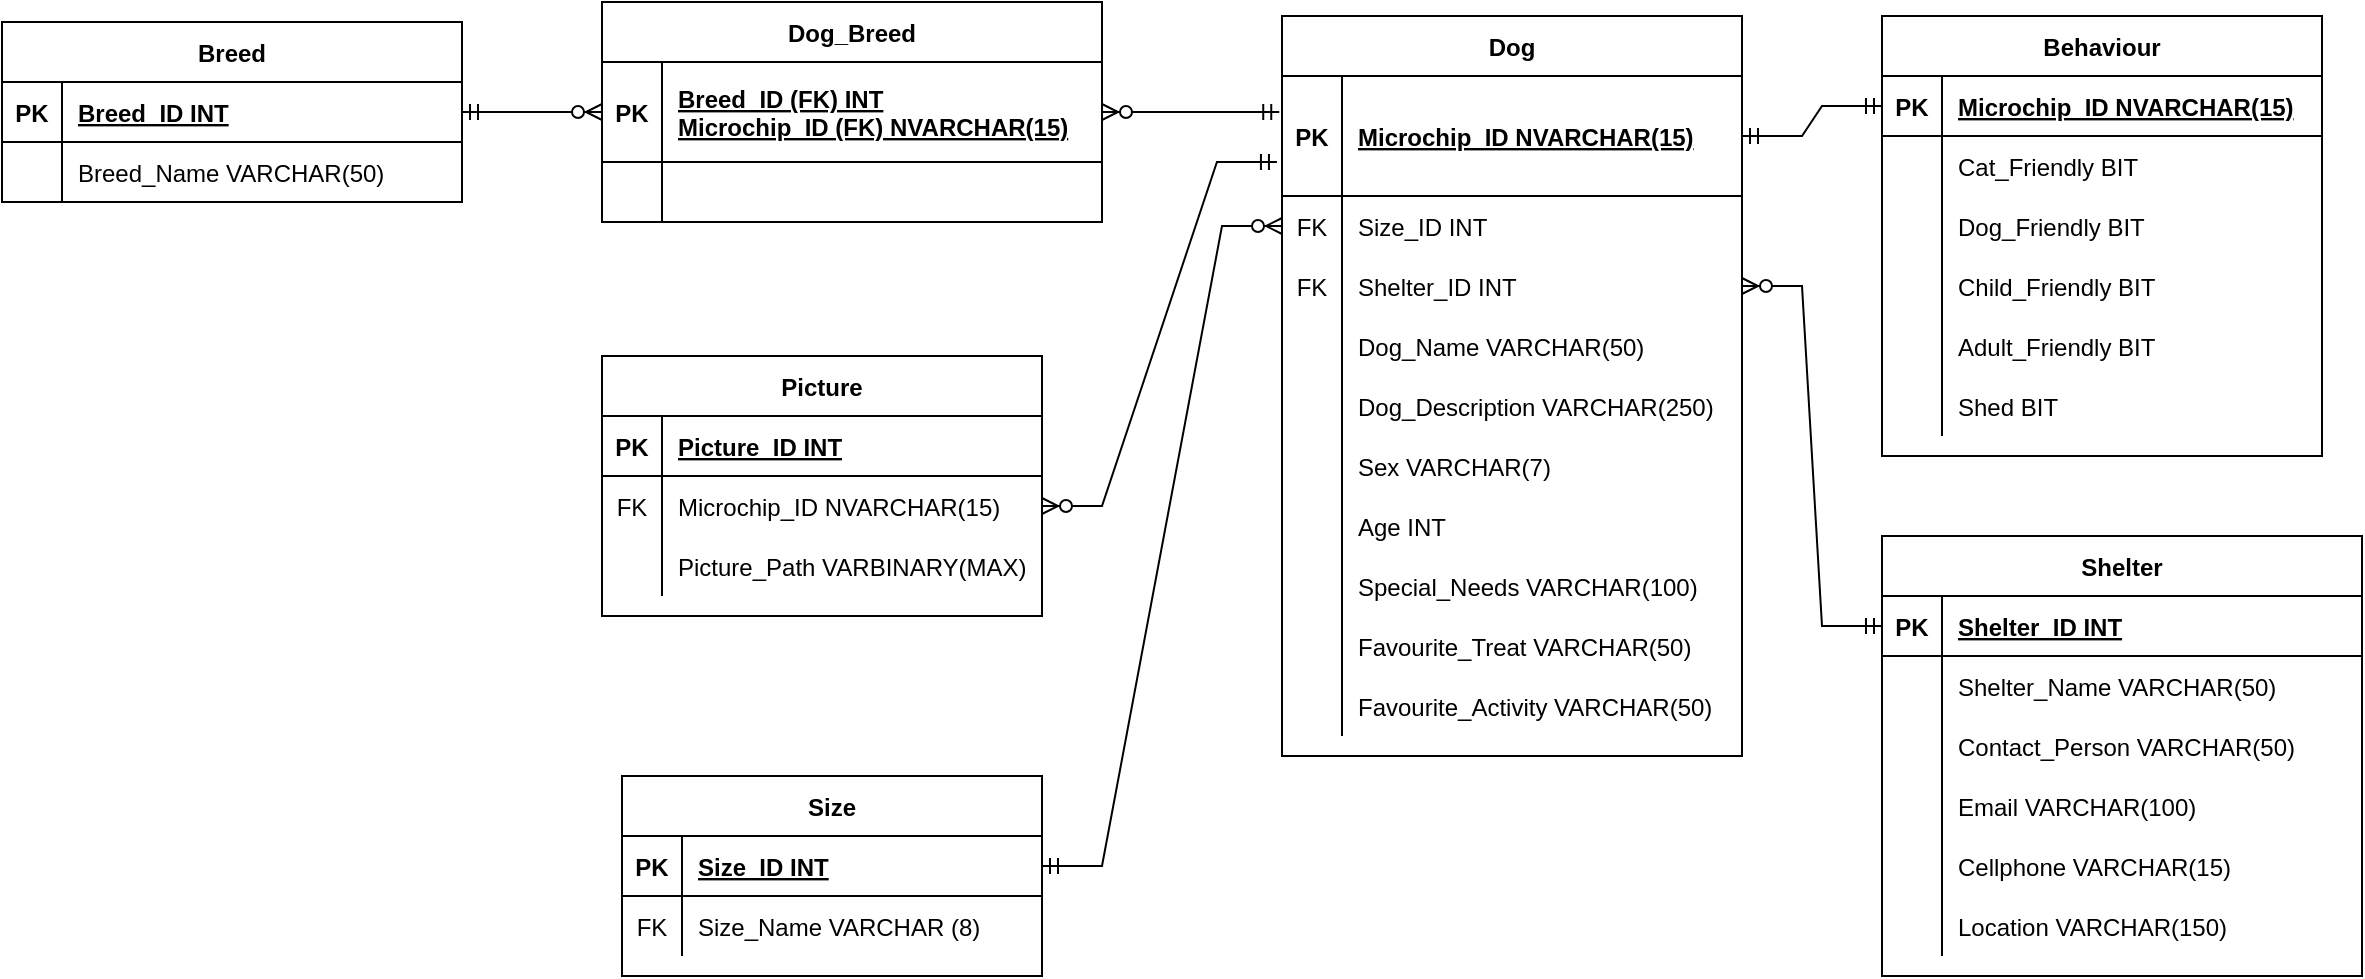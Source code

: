 <mxfile version="18.0.2" type="device"><diagram id="-ynr5CmBPrCeSGU1jXJJ" name="Page-1"><mxGraphModel dx="2272" dy="762" grid="1" gridSize="10" guides="1" tooltips="1" connect="1" arrows="1" fold="1" page="1" pageScale="1" pageWidth="850" pageHeight="1100" math="0" shadow="0"><root><mxCell id="0"/><mxCell id="1" parent="0"/><mxCell id="Ix9TOv6UUNR_SY8Jf16y-1" value="Dog" style="shape=table;startSize=30;container=1;collapsible=1;childLayout=tableLayout;fixedRows=1;rowLines=0;fontStyle=1;align=center;resizeLast=1;" parent="1" vertex="1"><mxGeometry x="600" y="20" width="230" height="370" as="geometry"/></mxCell><mxCell id="Ix9TOv6UUNR_SY8Jf16y-2" value="" style="shape=tableRow;horizontal=0;startSize=0;swimlaneHead=0;swimlaneBody=0;fillColor=none;collapsible=0;dropTarget=0;points=[[0,0.5],[1,0.5]];portConstraint=eastwest;top=0;left=0;right=0;bottom=1;" parent="Ix9TOv6UUNR_SY8Jf16y-1" vertex="1"><mxGeometry y="30" width="230" height="60" as="geometry"/></mxCell><mxCell id="Ix9TOv6UUNR_SY8Jf16y-3" value="PK" style="shape=partialRectangle;connectable=0;fillColor=none;top=0;left=0;bottom=0;right=0;fontStyle=1;overflow=hidden;" parent="Ix9TOv6UUNR_SY8Jf16y-2" vertex="1"><mxGeometry width="30" height="60" as="geometry"><mxRectangle width="30" height="60" as="alternateBounds"/></mxGeometry></mxCell><mxCell id="Ix9TOv6UUNR_SY8Jf16y-4" value="Microchip_ID NVARCHAR(15)" style="shape=partialRectangle;connectable=0;fillColor=none;top=0;left=0;bottom=0;right=0;align=left;spacingLeft=6;fontStyle=5;overflow=hidden;" parent="Ix9TOv6UUNR_SY8Jf16y-2" vertex="1"><mxGeometry x="30" width="200" height="60" as="geometry"><mxRectangle width="200" height="60" as="alternateBounds"/></mxGeometry></mxCell><mxCell id="Ix9TOv6UUNR_SY8Jf16y-5" value="" style="shape=tableRow;horizontal=0;startSize=0;swimlaneHead=0;swimlaneBody=0;fillColor=none;collapsible=0;dropTarget=0;points=[[0,0.5],[1,0.5]];portConstraint=eastwest;top=0;left=0;right=0;bottom=0;" parent="Ix9TOv6UUNR_SY8Jf16y-1" vertex="1"><mxGeometry y="90" width="230" height="30" as="geometry"/></mxCell><mxCell id="Ix9TOv6UUNR_SY8Jf16y-6" value="FK" style="shape=partialRectangle;connectable=0;fillColor=none;top=0;left=0;bottom=0;right=0;editable=1;overflow=hidden;" parent="Ix9TOv6UUNR_SY8Jf16y-5" vertex="1"><mxGeometry width="30" height="30" as="geometry"><mxRectangle width="30" height="30" as="alternateBounds"/></mxGeometry></mxCell><mxCell id="Ix9TOv6UUNR_SY8Jf16y-7" value="Size_ID INT" style="shape=partialRectangle;connectable=0;fillColor=none;top=0;left=0;bottom=0;right=0;align=left;spacingLeft=6;overflow=hidden;" parent="Ix9TOv6UUNR_SY8Jf16y-5" vertex="1"><mxGeometry x="30" width="200" height="30" as="geometry"><mxRectangle width="200" height="30" as="alternateBounds"/></mxGeometry></mxCell><mxCell id="Ix9TOv6UUNR_SY8Jf16y-17" value="" style="shape=tableRow;horizontal=0;startSize=0;swimlaneHead=0;swimlaneBody=0;fillColor=none;collapsible=0;dropTarget=0;points=[[0,0.5],[1,0.5]];portConstraint=eastwest;top=0;left=0;right=0;bottom=0;" parent="Ix9TOv6UUNR_SY8Jf16y-1" vertex="1"><mxGeometry y="120" width="230" height="30" as="geometry"/></mxCell><mxCell id="Ix9TOv6UUNR_SY8Jf16y-18" value="FK" style="shape=partialRectangle;connectable=0;fillColor=none;top=0;left=0;bottom=0;right=0;editable=1;overflow=hidden;" parent="Ix9TOv6UUNR_SY8Jf16y-17" vertex="1"><mxGeometry width="30" height="30" as="geometry"><mxRectangle width="30" height="30" as="alternateBounds"/></mxGeometry></mxCell><mxCell id="Ix9TOv6UUNR_SY8Jf16y-19" value="Shelter_ID INT" style="shape=partialRectangle;connectable=0;fillColor=none;top=0;left=0;bottom=0;right=0;align=left;spacingLeft=6;overflow=hidden;" parent="Ix9TOv6UUNR_SY8Jf16y-17" vertex="1"><mxGeometry x="30" width="200" height="30" as="geometry"><mxRectangle width="200" height="30" as="alternateBounds"/></mxGeometry></mxCell><mxCell id="Ix9TOv6UUNR_SY8Jf16y-8" value="" style="shape=tableRow;horizontal=0;startSize=0;swimlaneHead=0;swimlaneBody=0;fillColor=none;collapsible=0;dropTarget=0;points=[[0,0.5],[1,0.5]];portConstraint=eastwest;top=0;left=0;right=0;bottom=0;" parent="Ix9TOv6UUNR_SY8Jf16y-1" vertex="1"><mxGeometry y="150" width="230" height="30" as="geometry"/></mxCell><mxCell id="Ix9TOv6UUNR_SY8Jf16y-9" value="" style="shape=partialRectangle;connectable=0;fillColor=none;top=0;left=0;bottom=0;right=0;editable=1;overflow=hidden;" parent="Ix9TOv6UUNR_SY8Jf16y-8" vertex="1"><mxGeometry width="30" height="30" as="geometry"><mxRectangle width="30" height="30" as="alternateBounds"/></mxGeometry></mxCell><mxCell id="Ix9TOv6UUNR_SY8Jf16y-10" value="Dog_Name VARCHAR(50)" style="shape=partialRectangle;connectable=0;fillColor=none;top=0;left=0;bottom=0;right=0;align=left;spacingLeft=6;overflow=hidden;" parent="Ix9TOv6UUNR_SY8Jf16y-8" vertex="1"><mxGeometry x="30" width="200" height="30" as="geometry"><mxRectangle width="200" height="30" as="alternateBounds"/></mxGeometry></mxCell><mxCell id="Ix9TOv6UUNR_SY8Jf16y-11" value="" style="shape=tableRow;horizontal=0;startSize=0;swimlaneHead=0;swimlaneBody=0;fillColor=none;collapsible=0;dropTarget=0;points=[[0,0.5],[1,0.5]];portConstraint=eastwest;top=0;left=0;right=0;bottom=0;" parent="Ix9TOv6UUNR_SY8Jf16y-1" vertex="1"><mxGeometry y="180" width="230" height="30" as="geometry"/></mxCell><mxCell id="Ix9TOv6UUNR_SY8Jf16y-12" value="" style="shape=partialRectangle;connectable=0;fillColor=none;top=0;left=0;bottom=0;right=0;editable=1;overflow=hidden;" parent="Ix9TOv6UUNR_SY8Jf16y-11" vertex="1"><mxGeometry width="30" height="30" as="geometry"><mxRectangle width="30" height="30" as="alternateBounds"/></mxGeometry></mxCell><mxCell id="Ix9TOv6UUNR_SY8Jf16y-13" value="Dog_Description VARCHAR(250)" style="shape=partialRectangle;connectable=0;fillColor=none;top=0;left=0;bottom=0;right=0;align=left;spacingLeft=6;overflow=hidden;" parent="Ix9TOv6UUNR_SY8Jf16y-11" vertex="1"><mxGeometry x="30" width="200" height="30" as="geometry"><mxRectangle width="200" height="30" as="alternateBounds"/></mxGeometry></mxCell><mxCell id="Ix9TOv6UUNR_SY8Jf16y-20" value="" style="shape=tableRow;horizontal=0;startSize=0;swimlaneHead=0;swimlaneBody=0;fillColor=none;collapsible=0;dropTarget=0;points=[[0,0.5],[1,0.5]];portConstraint=eastwest;top=0;left=0;right=0;bottom=0;" parent="Ix9TOv6UUNR_SY8Jf16y-1" vertex="1"><mxGeometry y="210" width="230" height="30" as="geometry"/></mxCell><mxCell id="Ix9TOv6UUNR_SY8Jf16y-21" value="" style="shape=partialRectangle;connectable=0;fillColor=none;top=0;left=0;bottom=0;right=0;editable=1;overflow=hidden;" parent="Ix9TOv6UUNR_SY8Jf16y-20" vertex="1"><mxGeometry width="30" height="30" as="geometry"><mxRectangle width="30" height="30" as="alternateBounds"/></mxGeometry></mxCell><mxCell id="Ix9TOv6UUNR_SY8Jf16y-22" value="Sex VARCHAR(7)" style="shape=partialRectangle;connectable=0;fillColor=none;top=0;left=0;bottom=0;right=0;align=left;spacingLeft=6;overflow=hidden;" parent="Ix9TOv6UUNR_SY8Jf16y-20" vertex="1"><mxGeometry x="30" width="200" height="30" as="geometry"><mxRectangle width="200" height="30" as="alternateBounds"/></mxGeometry></mxCell><mxCell id="G7il3mk4qvK3LS7rwaQd-25" style="shape=tableRow;horizontal=0;startSize=0;swimlaneHead=0;swimlaneBody=0;fillColor=none;collapsible=0;dropTarget=0;points=[[0,0.5],[1,0.5]];portConstraint=eastwest;top=0;left=0;right=0;bottom=0;" parent="Ix9TOv6UUNR_SY8Jf16y-1" vertex="1"><mxGeometry y="240" width="230" height="30" as="geometry"/></mxCell><mxCell id="G7il3mk4qvK3LS7rwaQd-26" style="shape=partialRectangle;connectable=0;fillColor=none;top=0;left=0;bottom=0;right=0;editable=1;overflow=hidden;" parent="G7il3mk4qvK3LS7rwaQd-25" vertex="1"><mxGeometry width="30" height="30" as="geometry"><mxRectangle width="30" height="30" as="alternateBounds"/></mxGeometry></mxCell><mxCell id="G7il3mk4qvK3LS7rwaQd-27" value="Age INT" style="shape=partialRectangle;connectable=0;fillColor=none;top=0;left=0;bottom=0;right=0;align=left;spacingLeft=6;overflow=hidden;" parent="G7il3mk4qvK3LS7rwaQd-25" vertex="1"><mxGeometry x="30" width="200" height="30" as="geometry"><mxRectangle width="200" height="30" as="alternateBounds"/></mxGeometry></mxCell><mxCell id="G7il3mk4qvK3LS7rwaQd-42" style="shape=tableRow;horizontal=0;startSize=0;swimlaneHead=0;swimlaneBody=0;fillColor=none;collapsible=0;dropTarget=0;points=[[0,0.5],[1,0.5]];portConstraint=eastwest;top=0;left=0;right=0;bottom=0;" parent="Ix9TOv6UUNR_SY8Jf16y-1" vertex="1"><mxGeometry y="270" width="230" height="30" as="geometry"/></mxCell><mxCell id="G7il3mk4qvK3LS7rwaQd-43" style="shape=partialRectangle;connectable=0;fillColor=none;top=0;left=0;bottom=0;right=0;editable=1;overflow=hidden;" parent="G7il3mk4qvK3LS7rwaQd-42" vertex="1"><mxGeometry width="30" height="30" as="geometry"><mxRectangle width="30" height="30" as="alternateBounds"/></mxGeometry></mxCell><mxCell id="G7il3mk4qvK3LS7rwaQd-44" value="Special_Needs VARCHAR(100)" style="shape=partialRectangle;connectable=0;fillColor=none;top=0;left=0;bottom=0;right=0;align=left;spacingLeft=6;overflow=hidden;" parent="G7il3mk4qvK3LS7rwaQd-42" vertex="1"><mxGeometry x="30" width="200" height="30" as="geometry"><mxRectangle width="200" height="30" as="alternateBounds"/></mxGeometry></mxCell><mxCell id="G7il3mk4qvK3LS7rwaQd-46" style="shape=tableRow;horizontal=0;startSize=0;swimlaneHead=0;swimlaneBody=0;fillColor=none;collapsible=0;dropTarget=0;points=[[0,0.5],[1,0.5]];portConstraint=eastwest;top=0;left=0;right=0;bottom=0;" parent="Ix9TOv6UUNR_SY8Jf16y-1" vertex="1"><mxGeometry y="300" width="230" height="30" as="geometry"/></mxCell><mxCell id="G7il3mk4qvK3LS7rwaQd-47" style="shape=partialRectangle;connectable=0;fillColor=none;top=0;left=0;bottom=0;right=0;editable=1;overflow=hidden;" parent="G7il3mk4qvK3LS7rwaQd-46" vertex="1"><mxGeometry width="30" height="30" as="geometry"><mxRectangle width="30" height="30" as="alternateBounds"/></mxGeometry></mxCell><mxCell id="G7il3mk4qvK3LS7rwaQd-48" value="Favourite_Treat VARCHAR(50)" style="shape=partialRectangle;connectable=0;fillColor=none;top=0;left=0;bottom=0;right=0;align=left;spacingLeft=6;overflow=hidden;" parent="G7il3mk4qvK3LS7rwaQd-46" vertex="1"><mxGeometry x="30" width="200" height="30" as="geometry"><mxRectangle width="200" height="30" as="alternateBounds"/></mxGeometry></mxCell><mxCell id="G7il3mk4qvK3LS7rwaQd-49" style="shape=tableRow;horizontal=0;startSize=0;swimlaneHead=0;swimlaneBody=0;fillColor=none;collapsible=0;dropTarget=0;points=[[0,0.5],[1,0.5]];portConstraint=eastwest;top=0;left=0;right=0;bottom=0;" parent="Ix9TOv6UUNR_SY8Jf16y-1" vertex="1"><mxGeometry y="330" width="230" height="30" as="geometry"/></mxCell><mxCell id="G7il3mk4qvK3LS7rwaQd-50" style="shape=partialRectangle;connectable=0;fillColor=none;top=0;left=0;bottom=0;right=0;editable=1;overflow=hidden;" parent="G7il3mk4qvK3LS7rwaQd-49" vertex="1"><mxGeometry width="30" height="30" as="geometry"><mxRectangle width="30" height="30" as="alternateBounds"/></mxGeometry></mxCell><mxCell id="G7il3mk4qvK3LS7rwaQd-51" value="Favourite_Activity VARCHAR(50)" style="shape=partialRectangle;connectable=0;fillColor=none;top=0;left=0;bottom=0;right=0;align=left;spacingLeft=6;overflow=hidden;" parent="G7il3mk4qvK3LS7rwaQd-49" vertex="1"><mxGeometry x="30" width="200" height="30" as="geometry"><mxRectangle width="200" height="30" as="alternateBounds"/></mxGeometry></mxCell><mxCell id="Ix9TOv6UUNR_SY8Jf16y-56" value="Breed" style="shape=table;startSize=30;container=1;collapsible=1;childLayout=tableLayout;fixedRows=1;rowLines=0;fontStyle=1;align=center;resizeLast=1;" parent="1" vertex="1"><mxGeometry x="-40" y="23" width="230" height="90" as="geometry"/></mxCell><mxCell id="Ix9TOv6UUNR_SY8Jf16y-57" value="" style="shape=tableRow;horizontal=0;startSize=0;swimlaneHead=0;swimlaneBody=0;fillColor=none;collapsible=0;dropTarget=0;points=[[0,0.5],[1,0.5]];portConstraint=eastwest;top=0;left=0;right=0;bottom=1;" parent="Ix9TOv6UUNR_SY8Jf16y-56" vertex="1"><mxGeometry y="30" width="230" height="30" as="geometry"/></mxCell><mxCell id="Ix9TOv6UUNR_SY8Jf16y-58" value="PK" style="shape=partialRectangle;connectable=0;fillColor=none;top=0;left=0;bottom=0;right=0;fontStyle=1;overflow=hidden;" parent="Ix9TOv6UUNR_SY8Jf16y-57" vertex="1"><mxGeometry width="30" height="30" as="geometry"><mxRectangle width="30" height="30" as="alternateBounds"/></mxGeometry></mxCell><mxCell id="Ix9TOv6UUNR_SY8Jf16y-59" value="Breed_ID INT" style="shape=partialRectangle;connectable=0;fillColor=none;top=0;left=0;bottom=0;right=0;align=left;spacingLeft=6;fontStyle=5;overflow=hidden;" parent="Ix9TOv6UUNR_SY8Jf16y-57" vertex="1"><mxGeometry x="30" width="200" height="30" as="geometry"><mxRectangle width="200" height="30" as="alternateBounds"/></mxGeometry></mxCell><mxCell id="Ix9TOv6UUNR_SY8Jf16y-60" value="" style="shape=tableRow;horizontal=0;startSize=0;swimlaneHead=0;swimlaneBody=0;fillColor=none;collapsible=0;dropTarget=0;points=[[0,0.5],[1,0.5]];portConstraint=eastwest;top=0;left=0;right=0;bottom=0;" parent="Ix9TOv6UUNR_SY8Jf16y-56" vertex="1"><mxGeometry y="60" width="230" height="30" as="geometry"/></mxCell><mxCell id="Ix9TOv6UUNR_SY8Jf16y-61" value="" style="shape=partialRectangle;connectable=0;fillColor=none;top=0;left=0;bottom=0;right=0;editable=1;overflow=hidden;" parent="Ix9TOv6UUNR_SY8Jf16y-60" vertex="1"><mxGeometry width="30" height="30" as="geometry"><mxRectangle width="30" height="30" as="alternateBounds"/></mxGeometry></mxCell><mxCell id="Ix9TOv6UUNR_SY8Jf16y-62" value="Breed_Name VARCHAR(50)" style="shape=partialRectangle;connectable=0;fillColor=none;top=0;left=0;bottom=0;right=0;align=left;spacingLeft=6;overflow=hidden;" parent="Ix9TOv6UUNR_SY8Jf16y-60" vertex="1"><mxGeometry x="30" width="200" height="30" as="geometry"><mxRectangle width="200" height="30" as="alternateBounds"/></mxGeometry></mxCell><mxCell id="Ix9TOv6UUNR_SY8Jf16y-136" value="Behaviour" style="shape=table;startSize=30;container=1;collapsible=1;childLayout=tableLayout;fixedRows=1;rowLines=0;fontStyle=1;align=center;resizeLast=1;" parent="1" vertex="1"><mxGeometry x="900" y="20" width="220" height="220" as="geometry"/></mxCell><mxCell id="Ix9TOv6UUNR_SY8Jf16y-137" value="" style="shape=tableRow;horizontal=0;startSize=0;swimlaneHead=0;swimlaneBody=0;fillColor=none;collapsible=0;dropTarget=0;points=[[0,0.5],[1,0.5]];portConstraint=eastwest;top=0;left=0;right=0;bottom=1;" parent="Ix9TOv6UUNR_SY8Jf16y-136" vertex="1"><mxGeometry y="30" width="220" height="30" as="geometry"/></mxCell><mxCell id="Ix9TOv6UUNR_SY8Jf16y-138" value="PK" style="shape=partialRectangle;connectable=0;fillColor=none;top=0;left=0;bottom=0;right=0;fontStyle=1;overflow=hidden;" parent="Ix9TOv6UUNR_SY8Jf16y-137" vertex="1"><mxGeometry width="30" height="30" as="geometry"><mxRectangle width="30" height="30" as="alternateBounds"/></mxGeometry></mxCell><mxCell id="Ix9TOv6UUNR_SY8Jf16y-139" value="Microchip_ID NVARCHAR(15)" style="shape=partialRectangle;connectable=0;fillColor=none;top=0;left=0;bottom=0;right=0;align=left;spacingLeft=6;fontStyle=5;overflow=hidden;" parent="Ix9TOv6UUNR_SY8Jf16y-137" vertex="1"><mxGeometry x="30" width="190" height="30" as="geometry"><mxRectangle width="190" height="30" as="alternateBounds"/></mxGeometry></mxCell><mxCell id="Ix9TOv6UUNR_SY8Jf16y-140" value="" style="shape=tableRow;horizontal=0;startSize=0;swimlaneHead=0;swimlaneBody=0;fillColor=none;collapsible=0;dropTarget=0;points=[[0,0.5],[1,0.5]];portConstraint=eastwest;top=0;left=0;right=0;bottom=0;" parent="Ix9TOv6UUNR_SY8Jf16y-136" vertex="1"><mxGeometry y="60" width="220" height="30" as="geometry"/></mxCell><mxCell id="Ix9TOv6UUNR_SY8Jf16y-141" value="" style="shape=partialRectangle;connectable=0;fillColor=none;top=0;left=0;bottom=0;right=0;editable=1;overflow=hidden;" parent="Ix9TOv6UUNR_SY8Jf16y-140" vertex="1"><mxGeometry width="30" height="30" as="geometry"><mxRectangle width="30" height="30" as="alternateBounds"/></mxGeometry></mxCell><mxCell id="Ix9TOv6UUNR_SY8Jf16y-142" value="Cat_Friendly BIT" style="shape=partialRectangle;connectable=0;fillColor=none;top=0;left=0;bottom=0;right=0;align=left;spacingLeft=6;overflow=hidden;" parent="Ix9TOv6UUNR_SY8Jf16y-140" vertex="1"><mxGeometry x="30" width="190" height="30" as="geometry"><mxRectangle width="190" height="30" as="alternateBounds"/></mxGeometry></mxCell><mxCell id="Ix9TOv6UUNR_SY8Jf16y-143" value="" style="shape=tableRow;horizontal=0;startSize=0;swimlaneHead=0;swimlaneBody=0;fillColor=none;collapsible=0;dropTarget=0;points=[[0,0.5],[1,0.5]];portConstraint=eastwest;top=0;left=0;right=0;bottom=0;" parent="Ix9TOv6UUNR_SY8Jf16y-136" vertex="1"><mxGeometry y="90" width="220" height="30" as="geometry"/></mxCell><mxCell id="Ix9TOv6UUNR_SY8Jf16y-144" value="" style="shape=partialRectangle;connectable=0;fillColor=none;top=0;left=0;bottom=0;right=0;editable=1;overflow=hidden;" parent="Ix9TOv6UUNR_SY8Jf16y-143" vertex="1"><mxGeometry width="30" height="30" as="geometry"><mxRectangle width="30" height="30" as="alternateBounds"/></mxGeometry></mxCell><mxCell id="Ix9TOv6UUNR_SY8Jf16y-145" value="Dog_Friendly BIT" style="shape=partialRectangle;connectable=0;fillColor=none;top=0;left=0;bottom=0;right=0;align=left;spacingLeft=6;overflow=hidden;" parent="Ix9TOv6UUNR_SY8Jf16y-143" vertex="1"><mxGeometry x="30" width="190" height="30" as="geometry"><mxRectangle width="190" height="30" as="alternateBounds"/></mxGeometry></mxCell><mxCell id="Ix9TOv6UUNR_SY8Jf16y-146" value="" style="shape=tableRow;horizontal=0;startSize=0;swimlaneHead=0;swimlaneBody=0;fillColor=none;collapsible=0;dropTarget=0;points=[[0,0.5],[1,0.5]];portConstraint=eastwest;top=0;left=0;right=0;bottom=0;" parent="Ix9TOv6UUNR_SY8Jf16y-136" vertex="1"><mxGeometry y="120" width="220" height="30" as="geometry"/></mxCell><mxCell id="Ix9TOv6UUNR_SY8Jf16y-147" value="" style="shape=partialRectangle;connectable=0;fillColor=none;top=0;left=0;bottom=0;right=0;editable=1;overflow=hidden;" parent="Ix9TOv6UUNR_SY8Jf16y-146" vertex="1"><mxGeometry width="30" height="30" as="geometry"><mxRectangle width="30" height="30" as="alternateBounds"/></mxGeometry></mxCell><mxCell id="Ix9TOv6UUNR_SY8Jf16y-148" value="Child_Friendly BIT" style="shape=partialRectangle;connectable=0;fillColor=none;top=0;left=0;bottom=0;right=0;align=left;spacingLeft=6;overflow=hidden;" parent="Ix9TOv6UUNR_SY8Jf16y-146" vertex="1"><mxGeometry x="30" width="190" height="30" as="geometry"><mxRectangle width="190" height="30" as="alternateBounds"/></mxGeometry></mxCell><mxCell id="Ix9TOv6UUNR_SY8Jf16y-149" value="" style="shape=tableRow;horizontal=0;startSize=0;swimlaneHead=0;swimlaneBody=0;fillColor=none;collapsible=0;dropTarget=0;points=[[0,0.5],[1,0.5]];portConstraint=eastwest;top=0;left=0;right=0;bottom=0;" parent="Ix9TOv6UUNR_SY8Jf16y-136" vertex="1"><mxGeometry y="150" width="220" height="30" as="geometry"/></mxCell><mxCell id="Ix9TOv6UUNR_SY8Jf16y-150" value="" style="shape=partialRectangle;connectable=0;fillColor=none;top=0;left=0;bottom=0;right=0;editable=1;overflow=hidden;" parent="Ix9TOv6UUNR_SY8Jf16y-149" vertex="1"><mxGeometry width="30" height="30" as="geometry"><mxRectangle width="30" height="30" as="alternateBounds"/></mxGeometry></mxCell><mxCell id="Ix9TOv6UUNR_SY8Jf16y-151" value="Adult_Friendly BIT" style="shape=partialRectangle;connectable=0;fillColor=none;top=0;left=0;bottom=0;right=0;align=left;spacingLeft=6;overflow=hidden;" parent="Ix9TOv6UUNR_SY8Jf16y-149" vertex="1"><mxGeometry x="30" width="190" height="30" as="geometry"><mxRectangle width="190" height="30" as="alternateBounds"/></mxGeometry></mxCell><mxCell id="Ix9TOv6UUNR_SY8Jf16y-152" value="" style="shape=tableRow;horizontal=0;startSize=0;swimlaneHead=0;swimlaneBody=0;fillColor=none;collapsible=0;dropTarget=0;points=[[0,0.5],[1,0.5]];portConstraint=eastwest;top=0;left=0;right=0;bottom=0;" parent="Ix9TOv6UUNR_SY8Jf16y-136" vertex="1"><mxGeometry y="180" width="220" height="30" as="geometry"/></mxCell><mxCell id="Ix9TOv6UUNR_SY8Jf16y-153" value="" style="shape=partialRectangle;connectable=0;fillColor=none;top=0;left=0;bottom=0;right=0;editable=1;overflow=hidden;" parent="Ix9TOv6UUNR_SY8Jf16y-152" vertex="1"><mxGeometry width="30" height="30" as="geometry"><mxRectangle width="30" height="30" as="alternateBounds"/></mxGeometry></mxCell><mxCell id="Ix9TOv6UUNR_SY8Jf16y-154" value="Shed BIT" style="shape=partialRectangle;connectable=0;fillColor=none;top=0;left=0;bottom=0;right=0;align=left;spacingLeft=6;overflow=hidden;" parent="Ix9TOv6UUNR_SY8Jf16y-152" vertex="1"><mxGeometry x="30" width="190" height="30" as="geometry"><mxRectangle width="190" height="30" as="alternateBounds"/></mxGeometry></mxCell><mxCell id="G7il3mk4qvK3LS7rwaQd-45" style="edgeStyle=orthogonalEdgeStyle;rounded=0;orthogonalLoop=1;jettySize=auto;html=1;exitX=0.5;exitY=1;exitDx=0;exitDy=0;entryX=0.482;entryY=1.138;entryDx=0;entryDy=0;entryPerimeter=0;" parent="Ix9TOv6UUNR_SY8Jf16y-136" source="Ix9TOv6UUNR_SY8Jf16y-136" edge="1"><mxGeometry relative="1" as="geometry"/></mxCell><mxCell id="Ix9TOv6UUNR_SY8Jf16y-184" value="Picture" style="shape=table;startSize=30;container=1;collapsible=1;childLayout=tableLayout;fixedRows=1;rowLines=0;fontStyle=1;align=center;resizeLast=1;" parent="1" vertex="1"><mxGeometry x="260" y="190" width="220" height="130" as="geometry"/></mxCell><mxCell id="Ix9TOv6UUNR_SY8Jf16y-185" value="" style="shape=tableRow;horizontal=0;startSize=0;swimlaneHead=0;swimlaneBody=0;fillColor=none;collapsible=0;dropTarget=0;points=[[0,0.5],[1,0.5]];portConstraint=eastwest;top=0;left=0;right=0;bottom=1;" parent="Ix9TOv6UUNR_SY8Jf16y-184" vertex="1"><mxGeometry y="30" width="220" height="30" as="geometry"/></mxCell><mxCell id="Ix9TOv6UUNR_SY8Jf16y-186" value="PK" style="shape=partialRectangle;connectable=0;fillColor=none;top=0;left=0;bottom=0;right=0;fontStyle=1;overflow=hidden;" parent="Ix9TOv6UUNR_SY8Jf16y-185" vertex="1"><mxGeometry width="30" height="30" as="geometry"><mxRectangle width="30" height="30" as="alternateBounds"/></mxGeometry></mxCell><mxCell id="Ix9TOv6UUNR_SY8Jf16y-187" value="Picture_ID INT" style="shape=partialRectangle;connectable=0;fillColor=none;top=0;left=0;bottom=0;right=0;align=left;spacingLeft=6;fontStyle=5;overflow=hidden;" parent="Ix9TOv6UUNR_SY8Jf16y-185" vertex="1"><mxGeometry x="30" width="190" height="30" as="geometry"><mxRectangle width="190" height="30" as="alternateBounds"/></mxGeometry></mxCell><mxCell id="Ix9TOv6UUNR_SY8Jf16y-188" value="" style="shape=tableRow;horizontal=0;startSize=0;swimlaneHead=0;swimlaneBody=0;fillColor=none;collapsible=0;dropTarget=0;points=[[0,0.5],[1,0.5]];portConstraint=eastwest;top=0;left=0;right=0;bottom=0;" parent="Ix9TOv6UUNR_SY8Jf16y-184" vertex="1"><mxGeometry y="60" width="220" height="30" as="geometry"/></mxCell><mxCell id="Ix9TOv6UUNR_SY8Jf16y-189" value="FK" style="shape=partialRectangle;connectable=0;fillColor=none;top=0;left=0;bottom=0;right=0;editable=1;overflow=hidden;" parent="Ix9TOv6UUNR_SY8Jf16y-188" vertex="1"><mxGeometry width="30" height="30" as="geometry"><mxRectangle width="30" height="30" as="alternateBounds"/></mxGeometry></mxCell><mxCell id="Ix9TOv6UUNR_SY8Jf16y-190" value="Microchip_ID NVARCHAR(15)" style="shape=partialRectangle;connectable=0;fillColor=none;top=0;left=0;bottom=0;right=0;align=left;spacingLeft=6;overflow=hidden;" parent="Ix9TOv6UUNR_SY8Jf16y-188" vertex="1"><mxGeometry x="30" width="190" height="30" as="geometry"><mxRectangle width="190" height="30" as="alternateBounds"/></mxGeometry></mxCell><mxCell id="Ix9TOv6UUNR_SY8Jf16y-209" style="shape=tableRow;horizontal=0;startSize=0;swimlaneHead=0;swimlaneBody=0;fillColor=none;collapsible=0;dropTarget=0;points=[[0,0.5],[1,0.5]];portConstraint=eastwest;top=0;left=0;right=0;bottom=0;" parent="Ix9TOv6UUNR_SY8Jf16y-184" vertex="1"><mxGeometry y="90" width="220" height="30" as="geometry"/></mxCell><mxCell id="Ix9TOv6UUNR_SY8Jf16y-210" style="shape=partialRectangle;connectable=0;fillColor=none;top=0;left=0;bottom=0;right=0;editable=1;overflow=hidden;" parent="Ix9TOv6UUNR_SY8Jf16y-209" vertex="1"><mxGeometry width="30" height="30" as="geometry"><mxRectangle width="30" height="30" as="alternateBounds"/></mxGeometry></mxCell><mxCell id="Ix9TOv6UUNR_SY8Jf16y-211" value="Picture_Path VARBINARY(MAX)" style="shape=partialRectangle;connectable=0;fillColor=none;top=0;left=0;bottom=0;right=0;align=left;spacingLeft=6;overflow=hidden;" parent="Ix9TOv6UUNR_SY8Jf16y-209" vertex="1"><mxGeometry x="30" width="190" height="30" as="geometry"><mxRectangle width="190" height="30" as="alternateBounds"/></mxGeometry></mxCell><mxCell id="ki2iXvqf4oyPwM2jRUE0-7" value="Shelter" style="shape=table;startSize=30;container=1;collapsible=1;childLayout=tableLayout;fixedRows=1;rowLines=0;fontStyle=1;align=center;resizeLast=1;" parent="1" vertex="1"><mxGeometry x="900" y="280" width="240" height="220" as="geometry"/></mxCell><mxCell id="ki2iXvqf4oyPwM2jRUE0-8" value="" style="shape=tableRow;horizontal=0;startSize=0;swimlaneHead=0;swimlaneBody=0;fillColor=none;collapsible=0;dropTarget=0;points=[[0,0.5],[1,0.5]];portConstraint=eastwest;top=0;left=0;right=0;bottom=1;" parent="ki2iXvqf4oyPwM2jRUE0-7" vertex="1"><mxGeometry y="30" width="240" height="30" as="geometry"/></mxCell><mxCell id="ki2iXvqf4oyPwM2jRUE0-9" value="PK" style="shape=partialRectangle;connectable=0;fillColor=none;top=0;left=0;bottom=0;right=0;fontStyle=1;overflow=hidden;" parent="ki2iXvqf4oyPwM2jRUE0-8" vertex="1"><mxGeometry width="30" height="30" as="geometry"><mxRectangle width="30" height="30" as="alternateBounds"/></mxGeometry></mxCell><mxCell id="ki2iXvqf4oyPwM2jRUE0-10" value="Shelter_ID INT" style="shape=partialRectangle;connectable=0;fillColor=none;top=0;left=0;bottom=0;right=0;align=left;spacingLeft=6;fontStyle=5;overflow=hidden;" parent="ki2iXvqf4oyPwM2jRUE0-8" vertex="1"><mxGeometry x="30" width="210" height="30" as="geometry"><mxRectangle width="210" height="30" as="alternateBounds"/></mxGeometry></mxCell><mxCell id="ki2iXvqf4oyPwM2jRUE0-11" value="" style="shape=tableRow;horizontal=0;startSize=0;swimlaneHead=0;swimlaneBody=0;fillColor=none;collapsible=0;dropTarget=0;points=[[0,0.5],[1,0.5]];portConstraint=eastwest;top=0;left=0;right=0;bottom=0;" parent="ki2iXvqf4oyPwM2jRUE0-7" vertex="1"><mxGeometry y="60" width="240" height="30" as="geometry"/></mxCell><mxCell id="ki2iXvqf4oyPwM2jRUE0-12" value="" style="shape=partialRectangle;connectable=0;fillColor=none;top=0;left=0;bottom=0;right=0;editable=1;overflow=hidden;" parent="ki2iXvqf4oyPwM2jRUE0-11" vertex="1"><mxGeometry width="30" height="30" as="geometry"><mxRectangle width="30" height="30" as="alternateBounds"/></mxGeometry></mxCell><mxCell id="ki2iXvqf4oyPwM2jRUE0-13" value="Shelter_Name VARCHAR(50)" style="shape=partialRectangle;connectable=0;fillColor=none;top=0;left=0;bottom=0;right=0;align=left;spacingLeft=6;overflow=hidden;" parent="ki2iXvqf4oyPwM2jRUE0-11" vertex="1"><mxGeometry x="30" width="210" height="30" as="geometry"><mxRectangle width="210" height="30" as="alternateBounds"/></mxGeometry></mxCell><mxCell id="ki2iXvqf4oyPwM2jRUE0-14" value="" style="shape=tableRow;horizontal=0;startSize=0;swimlaneHead=0;swimlaneBody=0;fillColor=none;collapsible=0;dropTarget=0;points=[[0,0.5],[1,0.5]];portConstraint=eastwest;top=0;left=0;right=0;bottom=0;" parent="ki2iXvqf4oyPwM2jRUE0-7" vertex="1"><mxGeometry y="90" width="240" height="30" as="geometry"/></mxCell><mxCell id="ki2iXvqf4oyPwM2jRUE0-15" value="" style="shape=partialRectangle;connectable=0;fillColor=none;top=0;left=0;bottom=0;right=0;editable=1;overflow=hidden;" parent="ki2iXvqf4oyPwM2jRUE0-14" vertex="1"><mxGeometry width="30" height="30" as="geometry"><mxRectangle width="30" height="30" as="alternateBounds"/></mxGeometry></mxCell><mxCell id="ki2iXvqf4oyPwM2jRUE0-16" value="Contact_Person VARCHAR(50)" style="shape=partialRectangle;connectable=0;fillColor=none;top=0;left=0;bottom=0;right=0;align=left;spacingLeft=6;overflow=hidden;" parent="ki2iXvqf4oyPwM2jRUE0-14" vertex="1"><mxGeometry x="30" width="210" height="30" as="geometry"><mxRectangle width="210" height="30" as="alternateBounds"/></mxGeometry></mxCell><mxCell id="ki2iXvqf4oyPwM2jRUE0-17" value="" style="shape=tableRow;horizontal=0;startSize=0;swimlaneHead=0;swimlaneBody=0;fillColor=none;collapsible=0;dropTarget=0;points=[[0,0.5],[1,0.5]];portConstraint=eastwest;top=0;left=0;right=0;bottom=0;" parent="ki2iXvqf4oyPwM2jRUE0-7" vertex="1"><mxGeometry y="120" width="240" height="30" as="geometry"/></mxCell><mxCell id="ki2iXvqf4oyPwM2jRUE0-18" value="" style="shape=partialRectangle;connectable=0;fillColor=none;top=0;left=0;bottom=0;right=0;editable=1;overflow=hidden;" parent="ki2iXvqf4oyPwM2jRUE0-17" vertex="1"><mxGeometry width="30" height="30" as="geometry"><mxRectangle width="30" height="30" as="alternateBounds"/></mxGeometry></mxCell><mxCell id="ki2iXvqf4oyPwM2jRUE0-19" value="Email VARCHAR(100)" style="shape=partialRectangle;connectable=0;fillColor=none;top=0;left=0;bottom=0;right=0;align=left;spacingLeft=6;overflow=hidden;" parent="ki2iXvqf4oyPwM2jRUE0-17" vertex="1"><mxGeometry x="30" width="210" height="30" as="geometry"><mxRectangle width="210" height="30" as="alternateBounds"/></mxGeometry></mxCell><mxCell id="ki2iXvqf4oyPwM2jRUE0-20" value="" style="shape=tableRow;horizontal=0;startSize=0;swimlaneHead=0;swimlaneBody=0;fillColor=none;collapsible=0;dropTarget=0;points=[[0,0.5],[1,0.5]];portConstraint=eastwest;top=0;left=0;right=0;bottom=0;" parent="ki2iXvqf4oyPwM2jRUE0-7" vertex="1"><mxGeometry y="150" width="240" height="30" as="geometry"/></mxCell><mxCell id="ki2iXvqf4oyPwM2jRUE0-21" value="" style="shape=partialRectangle;connectable=0;fillColor=none;top=0;left=0;bottom=0;right=0;editable=1;overflow=hidden;" parent="ki2iXvqf4oyPwM2jRUE0-20" vertex="1"><mxGeometry width="30" height="30" as="geometry"><mxRectangle width="30" height="30" as="alternateBounds"/></mxGeometry></mxCell><mxCell id="ki2iXvqf4oyPwM2jRUE0-22" value="Cellphone VARCHAR(15)" style="shape=partialRectangle;connectable=0;fillColor=none;top=0;left=0;bottom=0;right=0;align=left;spacingLeft=6;overflow=hidden;" parent="ki2iXvqf4oyPwM2jRUE0-20" vertex="1"><mxGeometry x="30" width="210" height="30" as="geometry"><mxRectangle width="210" height="30" as="alternateBounds"/></mxGeometry></mxCell><mxCell id="G7il3mk4qvK3LS7rwaQd-22" value="" style="shape=tableRow;horizontal=0;startSize=0;swimlaneHead=0;swimlaneBody=0;fillColor=none;collapsible=0;dropTarget=0;points=[[0,0.5],[1,0.5]];portConstraint=eastwest;top=0;left=0;right=0;bottom=0;" parent="ki2iXvqf4oyPwM2jRUE0-7" vertex="1"><mxGeometry y="180" width="240" height="30" as="geometry"/></mxCell><mxCell id="G7il3mk4qvK3LS7rwaQd-23" value="" style="shape=partialRectangle;connectable=0;fillColor=none;top=0;left=0;bottom=0;right=0;editable=1;overflow=hidden;" parent="G7il3mk4qvK3LS7rwaQd-22" vertex="1"><mxGeometry width="30" height="30" as="geometry"><mxRectangle width="30" height="30" as="alternateBounds"/></mxGeometry></mxCell><mxCell id="G7il3mk4qvK3LS7rwaQd-24" value="Location VARCHAR(150)" style="shape=partialRectangle;connectable=0;fillColor=none;top=0;left=0;bottom=0;right=0;align=left;spacingLeft=6;overflow=hidden;" parent="G7il3mk4qvK3LS7rwaQd-22" vertex="1"><mxGeometry x="30" width="210" height="30" as="geometry"><mxRectangle width="210" height="30" as="alternateBounds"/></mxGeometry></mxCell><mxCell id="G7il3mk4qvK3LS7rwaQd-1" value="Dog_Breed" style="shape=table;startSize=30;container=1;collapsible=1;childLayout=tableLayout;fixedRows=1;rowLines=0;fontStyle=1;align=center;resizeLast=1;" parent="1" vertex="1"><mxGeometry x="260" y="13" width="250" height="110" as="geometry"/></mxCell><mxCell id="G7il3mk4qvK3LS7rwaQd-2" value="" style="shape=tableRow;horizontal=0;startSize=0;swimlaneHead=0;swimlaneBody=0;fillColor=none;collapsible=0;dropTarget=0;points=[[0,0.5],[1,0.5]];portConstraint=eastwest;top=0;left=0;right=0;bottom=1;" parent="G7il3mk4qvK3LS7rwaQd-1" vertex="1"><mxGeometry y="30" width="250" height="50" as="geometry"/></mxCell><mxCell id="G7il3mk4qvK3LS7rwaQd-3" value="PK" style="shape=partialRectangle;connectable=0;fillColor=none;top=0;left=0;bottom=0;right=0;fontStyle=1;overflow=hidden;" parent="G7il3mk4qvK3LS7rwaQd-2" vertex="1"><mxGeometry width="30" height="50" as="geometry"><mxRectangle width="30" height="50" as="alternateBounds"/></mxGeometry></mxCell><mxCell id="G7il3mk4qvK3LS7rwaQd-4" value="Breed_ID (FK) INT&#10;Microchip_ID (FK) NVARCHAR(15)" style="shape=partialRectangle;connectable=0;fillColor=none;top=0;left=0;bottom=0;right=0;align=left;spacingLeft=6;fontStyle=5;overflow=hidden;" parent="G7il3mk4qvK3LS7rwaQd-2" vertex="1"><mxGeometry x="30" width="220" height="50" as="geometry"><mxRectangle width="220" height="50" as="alternateBounds"/></mxGeometry></mxCell><mxCell id="G7il3mk4qvK3LS7rwaQd-5" value="" style="shape=tableRow;horizontal=0;startSize=0;swimlaneHead=0;swimlaneBody=0;fillColor=none;collapsible=0;dropTarget=0;points=[[0,0.5],[1,0.5]];portConstraint=eastwest;top=0;left=0;right=0;bottom=0;" parent="G7il3mk4qvK3LS7rwaQd-1" vertex="1"><mxGeometry y="80" width="250" height="30" as="geometry"/></mxCell><mxCell id="G7il3mk4qvK3LS7rwaQd-6" value="" style="shape=partialRectangle;connectable=0;fillColor=none;top=0;left=0;bottom=0;right=0;editable=1;overflow=hidden;fontStyle=1" parent="G7il3mk4qvK3LS7rwaQd-5" vertex="1"><mxGeometry width="30" height="30" as="geometry"><mxRectangle width="30" height="30" as="alternateBounds"/></mxGeometry></mxCell><mxCell id="G7il3mk4qvK3LS7rwaQd-7" value="" style="shape=partialRectangle;connectable=0;fillColor=none;top=0;left=0;bottom=0;right=0;align=left;spacingLeft=6;overflow=hidden;fontStyle=1" parent="G7il3mk4qvK3LS7rwaQd-5" vertex="1"><mxGeometry x="30" width="220" height="30" as="geometry"><mxRectangle width="220" height="30" as="alternateBounds"/></mxGeometry></mxCell><mxCell id="G7il3mk4qvK3LS7rwaQd-28" value="Size" style="shape=table;startSize=30;container=1;collapsible=1;childLayout=tableLayout;fixedRows=1;rowLines=0;fontStyle=1;align=center;resizeLast=1;" parent="1" vertex="1"><mxGeometry x="270" y="400" width="210" height="100" as="geometry"/></mxCell><mxCell id="G7il3mk4qvK3LS7rwaQd-29" value="" style="shape=tableRow;horizontal=0;startSize=0;swimlaneHead=0;swimlaneBody=0;fillColor=none;collapsible=0;dropTarget=0;points=[[0,0.5],[1,0.5]];portConstraint=eastwest;top=0;left=0;right=0;bottom=1;" parent="G7il3mk4qvK3LS7rwaQd-28" vertex="1"><mxGeometry y="30" width="210" height="30" as="geometry"/></mxCell><mxCell id="G7il3mk4qvK3LS7rwaQd-30" value="PK" style="shape=partialRectangle;connectable=0;fillColor=none;top=0;left=0;bottom=0;right=0;fontStyle=1;overflow=hidden;" parent="G7il3mk4qvK3LS7rwaQd-29" vertex="1"><mxGeometry width="30" height="30" as="geometry"><mxRectangle width="30" height="30" as="alternateBounds"/></mxGeometry></mxCell><mxCell id="G7il3mk4qvK3LS7rwaQd-31" value="Size_ID INT" style="shape=partialRectangle;connectable=0;fillColor=none;top=0;left=0;bottom=0;right=0;align=left;spacingLeft=6;fontStyle=5;overflow=hidden;" parent="G7il3mk4qvK3LS7rwaQd-29" vertex="1"><mxGeometry x="30" width="180" height="30" as="geometry"><mxRectangle width="180" height="30" as="alternateBounds"/></mxGeometry></mxCell><mxCell id="G7il3mk4qvK3LS7rwaQd-32" value="" style="shape=tableRow;horizontal=0;startSize=0;swimlaneHead=0;swimlaneBody=0;fillColor=none;collapsible=0;dropTarget=0;points=[[0,0.5],[1,0.5]];portConstraint=eastwest;top=0;left=0;right=0;bottom=0;" parent="G7il3mk4qvK3LS7rwaQd-28" vertex="1"><mxGeometry y="60" width="210" height="30" as="geometry"/></mxCell><mxCell id="G7il3mk4qvK3LS7rwaQd-33" value="FK" style="shape=partialRectangle;connectable=0;fillColor=none;top=0;left=0;bottom=0;right=0;editable=1;overflow=hidden;" parent="G7il3mk4qvK3LS7rwaQd-32" vertex="1"><mxGeometry width="30" height="30" as="geometry"><mxRectangle width="30" height="30" as="alternateBounds"/></mxGeometry></mxCell><mxCell id="G7il3mk4qvK3LS7rwaQd-34" value="Size_Name VARCHAR (8)" style="shape=partialRectangle;connectable=0;fillColor=none;top=0;left=0;bottom=0;right=0;align=left;spacingLeft=6;overflow=hidden;" parent="G7il3mk4qvK3LS7rwaQd-32" vertex="1"><mxGeometry x="30" width="180" height="30" as="geometry"><mxRectangle width="180" height="30" as="alternateBounds"/></mxGeometry></mxCell><mxCell id="pCBmXg95t_cJQpBUP1gt-1" value="" style="edgeStyle=entityRelationEdgeStyle;fontSize=12;html=1;endArrow=ERzeroToMany;startArrow=ERmandOne;rounded=0;entryX=0;entryY=0.5;entryDx=0;entryDy=0;exitX=1;exitY=0.5;exitDx=0;exitDy=0;" parent="1" source="Ix9TOv6UUNR_SY8Jf16y-57" target="G7il3mk4qvK3LS7rwaQd-2" edge="1"><mxGeometry width="100" height="100" relative="1" as="geometry"><mxPoint x="340" y="370" as="sourcePoint"/><mxPoint x="440" y="270" as="targetPoint"/></mxGeometry></mxCell><mxCell id="pCBmXg95t_cJQpBUP1gt-2" value="" style="edgeStyle=entityRelationEdgeStyle;fontSize=12;html=1;endArrow=ERzeroToMany;startArrow=ERmandOne;rounded=0;exitX=-0.006;exitY=0.3;exitDx=0;exitDy=0;exitPerimeter=0;entryX=1;entryY=0.5;entryDx=0;entryDy=0;" parent="1" source="Ix9TOv6UUNR_SY8Jf16y-2" target="G7il3mk4qvK3LS7rwaQd-2" edge="1"><mxGeometry width="100" height="100" relative="1" as="geometry"><mxPoint x="230" y="75" as="sourcePoint"/><mxPoint x="310" y="75" as="targetPoint"/></mxGeometry></mxCell><mxCell id="pCBmXg95t_cJQpBUP1gt-3" value="" style="edgeStyle=entityRelationEdgeStyle;fontSize=12;html=1;endArrow=ERzeroToMany;startArrow=ERmandOne;rounded=0;exitX=-0.011;exitY=0.717;exitDx=0;exitDy=0;entryX=1;entryY=0.5;entryDx=0;entryDy=0;exitPerimeter=0;" parent="1" source="Ix9TOv6UUNR_SY8Jf16y-2" target="Ix9TOv6UUNR_SY8Jf16y-188" edge="1"><mxGeometry width="100" height="100" relative="1" as="geometry"><mxPoint x="630" y="75" as="sourcePoint"/><mxPoint x="540" y="220" as="targetPoint"/></mxGeometry></mxCell><mxCell id="pCBmXg95t_cJQpBUP1gt-4" value="" style="edgeStyle=entityRelationEdgeStyle;fontSize=12;html=1;endArrow=ERzeroToMany;startArrow=ERmandOne;rounded=0;exitX=1;exitY=0.5;exitDx=0;exitDy=0;entryX=0;entryY=0.5;entryDx=0;entryDy=0;" parent="1" source="G7il3mk4qvK3LS7rwaQd-29" target="Ix9TOv6UUNR_SY8Jf16y-5" edge="1"><mxGeometry width="100" height="100" relative="1" as="geometry"><mxPoint x="640" y="85" as="sourcePoint"/><mxPoint x="500" y="115" as="targetPoint"/></mxGeometry></mxCell><mxCell id="pCBmXg95t_cJQpBUP1gt-5" value="" style="edgeStyle=entityRelationEdgeStyle;fontSize=12;html=1;endArrow=ERmandOne;startArrow=ERmandOne;rounded=0;entryX=0;entryY=0.5;entryDx=0;entryDy=0;exitX=1;exitY=0.5;exitDx=0;exitDy=0;" parent="1" source="Ix9TOv6UUNR_SY8Jf16y-2" target="Ix9TOv6UUNR_SY8Jf16y-137" edge="1"><mxGeometry width="100" height="100" relative="1" as="geometry"><mxPoint x="690" y="370" as="sourcePoint"/><mxPoint x="790" y="270" as="targetPoint"/></mxGeometry></mxCell><mxCell id="pCBmXg95t_cJQpBUP1gt-6" value="" style="edgeStyle=entityRelationEdgeStyle;fontSize=12;html=1;endArrow=ERzeroToMany;startArrow=ERmandOne;rounded=0;exitX=0;exitY=0.5;exitDx=0;exitDy=0;entryX=1;entryY=0.5;entryDx=0;entryDy=0;" parent="1" source="ki2iXvqf4oyPwM2jRUE0-8" target="Ix9TOv6UUNR_SY8Jf16y-17" edge="1"><mxGeometry width="100" height="100" relative="1" as="geometry"><mxPoint x="628.02" y="103.02" as="sourcePoint"/><mxPoint x="870" y="180" as="targetPoint"/></mxGeometry></mxCell></root></mxGraphModel></diagram></mxfile>